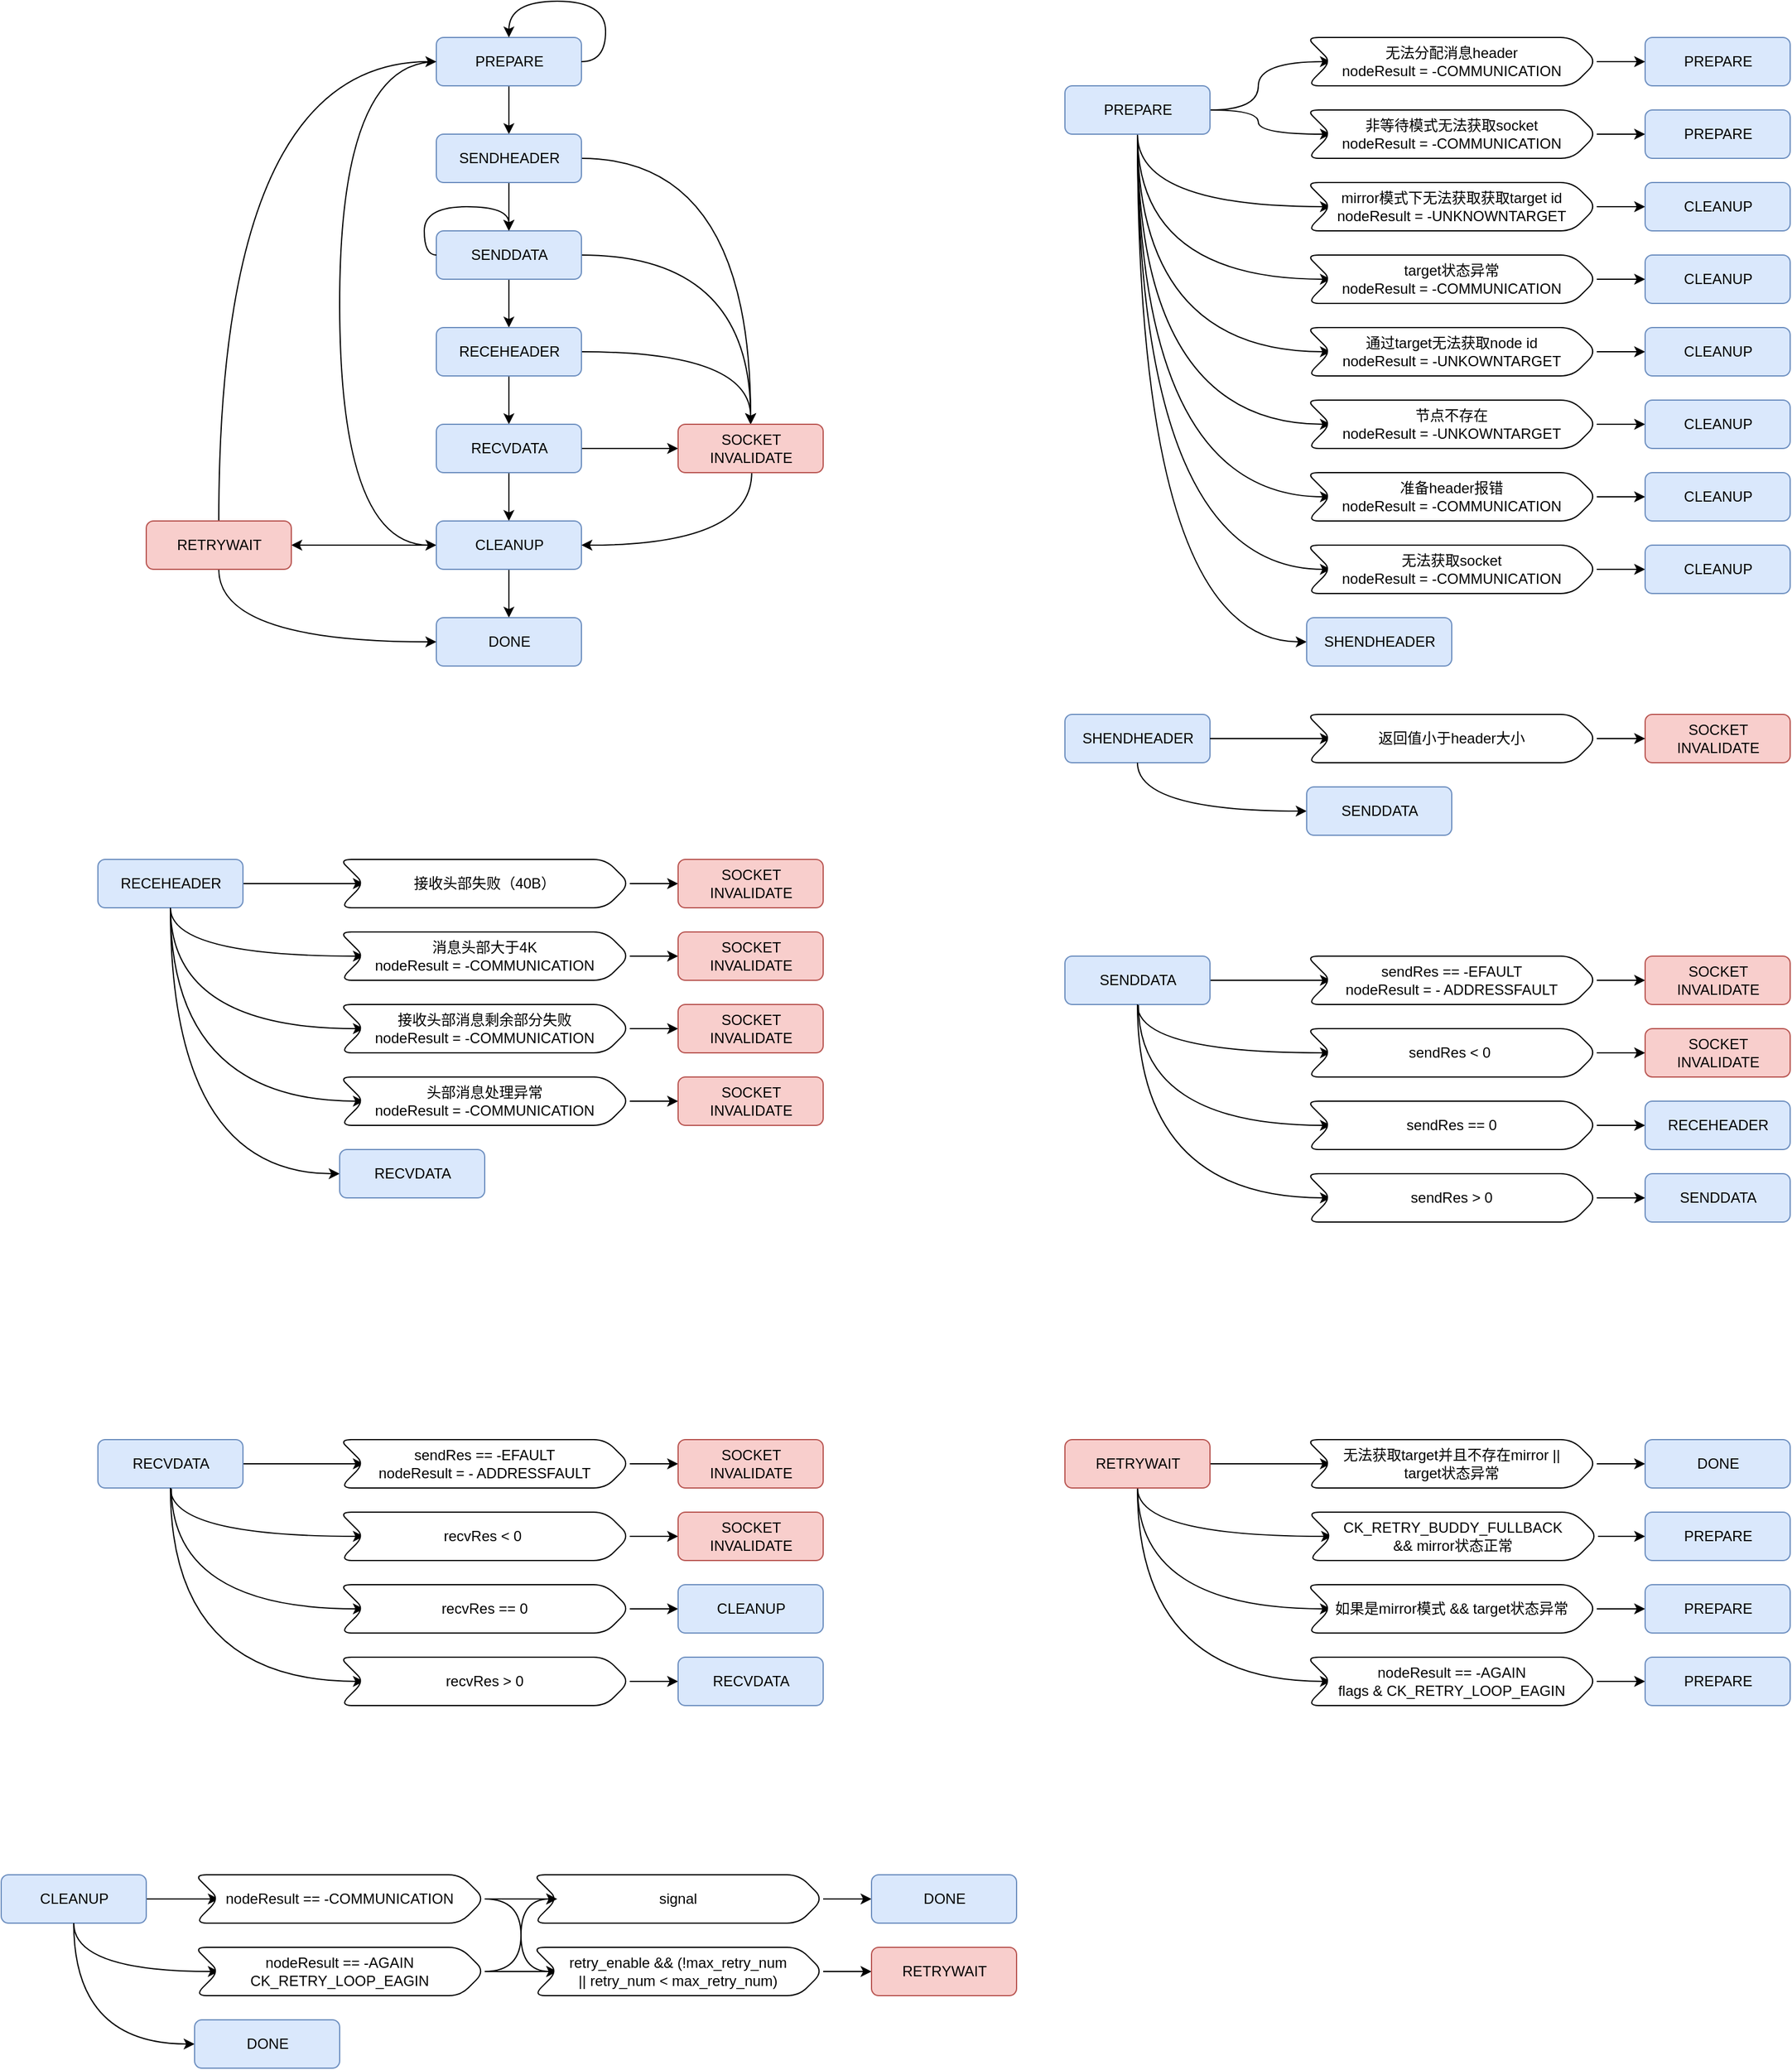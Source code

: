 <mxfile version="20.2.7" type="github">
  <diagram id="F73w34i6j-NFK2KWD3ty" name="第 1 页">
    <mxGraphModel dx="1901" dy="1101" grid="1" gridSize="10" guides="1" tooltips="1" connect="1" arrows="1" fold="1" page="1" pageScale="1" pageWidth="827" pageHeight="1169" math="0" shadow="0">
      <root>
        <mxCell id="0" />
        <mxCell id="1" parent="0" />
        <mxCell id="IVAJbTdzAA0MmZZfQ6da-4" value="" style="edgeStyle=orthogonalEdgeStyle;rounded=0;orthogonalLoop=1;jettySize=auto;html=1;" edge="1" parent="1" source="IVAJbTdzAA0MmZZfQ6da-1" target="IVAJbTdzAA0MmZZfQ6da-3">
          <mxGeometry relative="1" as="geometry" />
        </mxCell>
        <mxCell id="IVAJbTdzAA0MmZZfQ6da-31" style="edgeStyle=orthogonalEdgeStyle;curved=1;rounded=0;orthogonalLoop=1;jettySize=auto;html=1;entryX=0;entryY=0.5;entryDx=0;entryDy=0;exitX=0;exitY=0.5;exitDx=0;exitDy=0;" edge="1" parent="1" source="IVAJbTdzAA0MmZZfQ6da-1" target="IVAJbTdzAA0MmZZfQ6da-15">
          <mxGeometry relative="1" as="geometry">
            <Array as="points">
              <mxPoint x="320" y="100" />
              <mxPoint x="320" y="500" />
            </Array>
          </mxGeometry>
        </mxCell>
        <mxCell id="IVAJbTdzAA0MmZZfQ6da-1" value="" style="rounded=1;whiteSpace=wrap;html=1;fillColor=#dae8fc;strokeColor=#6c8ebf;" vertex="1" parent="1">
          <mxGeometry x="400" y="80" width="120" height="40" as="geometry" />
        </mxCell>
        <mxCell id="IVAJbTdzAA0MmZZfQ6da-2" value="PREPARE" style="text;html=1;align=center;verticalAlign=middle;resizable=0;points=[];autosize=1;strokeColor=none;fillColor=none;" vertex="1" parent="1">
          <mxGeometry x="420" y="85" width="80" height="30" as="geometry" />
        </mxCell>
        <mxCell id="IVAJbTdzAA0MmZZfQ6da-8" value="" style="edgeStyle=orthogonalEdgeStyle;rounded=0;orthogonalLoop=1;jettySize=auto;html=1;entryX=0.5;entryY=0;entryDx=0;entryDy=0;" edge="1" parent="1" source="IVAJbTdzAA0MmZZfQ6da-3" target="IVAJbTdzAA0MmZZfQ6da-6">
          <mxGeometry relative="1" as="geometry" />
        </mxCell>
        <mxCell id="IVAJbTdzAA0MmZZfQ6da-35" style="edgeStyle=orthogonalEdgeStyle;curved=1;rounded=0;orthogonalLoop=1;jettySize=auto;html=1;" edge="1" parent="1" source="IVAJbTdzAA0MmZZfQ6da-3" target="IVAJbTdzAA0MmZZfQ6da-19">
          <mxGeometry relative="1" as="geometry" />
        </mxCell>
        <mxCell id="IVAJbTdzAA0MmZZfQ6da-3" value="" style="rounded=1;whiteSpace=wrap;html=1;fillColor=#dae8fc;strokeColor=#6c8ebf;" vertex="1" parent="1">
          <mxGeometry x="400" y="160" width="120" height="40" as="geometry" />
        </mxCell>
        <mxCell id="IVAJbTdzAA0MmZZfQ6da-5" value="SENDHEADER" style="text;html=1;align=center;verticalAlign=middle;resizable=0;points=[];autosize=1;strokeColor=none;fillColor=none;" vertex="1" parent="1">
          <mxGeometry x="405" y="165" width="110" height="30" as="geometry" />
        </mxCell>
        <mxCell id="IVAJbTdzAA0MmZZfQ6da-11" value="" style="edgeStyle=orthogonalEdgeStyle;rounded=0;orthogonalLoop=1;jettySize=auto;html=1;entryX=0.5;entryY=0;entryDx=0;entryDy=0;" edge="1" parent="1" source="IVAJbTdzAA0MmZZfQ6da-6" target="IVAJbTdzAA0MmZZfQ6da-9">
          <mxGeometry relative="1" as="geometry" />
        </mxCell>
        <mxCell id="IVAJbTdzAA0MmZZfQ6da-37" style="edgeStyle=orthogonalEdgeStyle;curved=1;rounded=0;orthogonalLoop=1;jettySize=auto;html=1;" edge="1" parent="1" source="IVAJbTdzAA0MmZZfQ6da-6" target="IVAJbTdzAA0MmZZfQ6da-19">
          <mxGeometry relative="1" as="geometry" />
        </mxCell>
        <mxCell id="IVAJbTdzAA0MmZZfQ6da-6" value="" style="rounded=1;whiteSpace=wrap;html=1;fillColor=#dae8fc;strokeColor=#6c8ebf;" vertex="1" parent="1">
          <mxGeometry x="400" y="240" width="120" height="40" as="geometry" />
        </mxCell>
        <mxCell id="IVAJbTdzAA0MmZZfQ6da-7" value="SENDDATA" style="text;html=1;align=center;verticalAlign=middle;resizable=0;points=[];autosize=1;strokeColor=none;fillColor=none;" vertex="1" parent="1">
          <mxGeometry x="415" y="245" width="90" height="30" as="geometry" />
        </mxCell>
        <mxCell id="IVAJbTdzAA0MmZZfQ6da-14" style="edgeStyle=orthogonalEdgeStyle;rounded=0;orthogonalLoop=1;jettySize=auto;html=1;entryX=0.5;entryY=0;entryDx=0;entryDy=0;" edge="1" parent="1" source="IVAJbTdzAA0MmZZfQ6da-9" target="IVAJbTdzAA0MmZZfQ6da-12">
          <mxGeometry relative="1" as="geometry" />
        </mxCell>
        <mxCell id="IVAJbTdzAA0MmZZfQ6da-38" style="edgeStyle=orthogonalEdgeStyle;curved=1;rounded=0;orthogonalLoop=1;jettySize=auto;html=1;" edge="1" parent="1" source="IVAJbTdzAA0MmZZfQ6da-9" target="IVAJbTdzAA0MmZZfQ6da-19">
          <mxGeometry relative="1" as="geometry" />
        </mxCell>
        <mxCell id="IVAJbTdzAA0MmZZfQ6da-9" value="" style="rounded=1;whiteSpace=wrap;html=1;fillColor=#dae8fc;strokeColor=#6c8ebf;" vertex="1" parent="1">
          <mxGeometry x="400" y="320" width="120" height="40" as="geometry" />
        </mxCell>
        <mxCell id="IVAJbTdzAA0MmZZfQ6da-10" value="RECEHEADER" style="text;html=1;align=center;verticalAlign=middle;resizable=0;points=[];autosize=1;strokeColor=none;fillColor=none;" vertex="1" parent="1">
          <mxGeometry x="405" y="325" width="110" height="30" as="geometry" />
        </mxCell>
        <mxCell id="IVAJbTdzAA0MmZZfQ6da-17" style="edgeStyle=orthogonalEdgeStyle;rounded=0;orthogonalLoop=1;jettySize=auto;html=1;entryX=0.5;entryY=0;entryDx=0;entryDy=0;" edge="1" parent="1" source="IVAJbTdzAA0MmZZfQ6da-12" target="IVAJbTdzAA0MmZZfQ6da-15">
          <mxGeometry relative="1" as="geometry" />
        </mxCell>
        <mxCell id="IVAJbTdzAA0MmZZfQ6da-39" style="edgeStyle=orthogonalEdgeStyle;curved=1;rounded=0;orthogonalLoop=1;jettySize=auto;html=1;entryX=0;entryY=0.5;entryDx=0;entryDy=0;" edge="1" parent="1" source="IVAJbTdzAA0MmZZfQ6da-12" target="IVAJbTdzAA0MmZZfQ6da-18">
          <mxGeometry relative="1" as="geometry" />
        </mxCell>
        <mxCell id="IVAJbTdzAA0MmZZfQ6da-12" value="" style="rounded=1;whiteSpace=wrap;html=1;fillColor=#dae8fc;strokeColor=#6c8ebf;" vertex="1" parent="1">
          <mxGeometry x="400" y="400" width="120" height="40" as="geometry" />
        </mxCell>
        <mxCell id="IVAJbTdzAA0MmZZfQ6da-13" value="RECVDATA" style="text;html=1;align=center;verticalAlign=middle;resizable=0;points=[];autosize=1;strokeColor=none;fillColor=none;" vertex="1" parent="1">
          <mxGeometry x="415" y="405" width="90" height="30" as="geometry" />
        </mxCell>
        <mxCell id="IVAJbTdzAA0MmZZfQ6da-22" style="edgeStyle=orthogonalEdgeStyle;rounded=0;orthogonalLoop=1;jettySize=auto;html=1;entryX=0.5;entryY=0;entryDx=0;entryDy=0;" edge="1" parent="1" source="IVAJbTdzAA0MmZZfQ6da-15" target="IVAJbTdzAA0MmZZfQ6da-21">
          <mxGeometry relative="1" as="geometry" />
        </mxCell>
        <mxCell id="IVAJbTdzAA0MmZZfQ6da-34" style="edgeStyle=orthogonalEdgeStyle;curved=1;rounded=0;orthogonalLoop=1;jettySize=auto;html=1;entryX=1;entryY=0.5;entryDx=0;entryDy=0;" edge="1" parent="1" source="IVAJbTdzAA0MmZZfQ6da-15" target="IVAJbTdzAA0MmZZfQ6da-26">
          <mxGeometry relative="1" as="geometry" />
        </mxCell>
        <mxCell id="IVAJbTdzAA0MmZZfQ6da-15" value="" style="rounded=1;whiteSpace=wrap;html=1;fillColor=#dae8fc;strokeColor=#6c8ebf;" vertex="1" parent="1">
          <mxGeometry x="400" y="480" width="120" height="40" as="geometry" />
        </mxCell>
        <mxCell id="IVAJbTdzAA0MmZZfQ6da-16" value="CLEANUP" style="text;html=1;align=center;verticalAlign=middle;resizable=0;points=[];autosize=1;strokeColor=none;fillColor=none;" vertex="1" parent="1">
          <mxGeometry x="420" y="485" width="80" height="30" as="geometry" />
        </mxCell>
        <mxCell id="IVAJbTdzAA0MmZZfQ6da-21" value="" style="rounded=1;whiteSpace=wrap;html=1;fillColor=#dae8fc;strokeColor=#6c8ebf;" vertex="1" parent="1">
          <mxGeometry x="400" y="560" width="120" height="40" as="geometry" />
        </mxCell>
        <mxCell id="IVAJbTdzAA0MmZZfQ6da-23" value="DONE" style="text;html=1;align=center;verticalAlign=middle;resizable=0;points=[];autosize=1;strokeColor=none;fillColor=none;" vertex="1" parent="1">
          <mxGeometry x="430" y="565" width="60" height="30" as="geometry" />
        </mxCell>
        <mxCell id="IVAJbTdzAA0MmZZfQ6da-33" style="edgeStyle=orthogonalEdgeStyle;curved=1;rounded=0;orthogonalLoop=1;jettySize=auto;html=1;entryX=0.5;entryY=0;entryDx=0;entryDy=0;exitX=1;exitY=0.5;exitDx=0;exitDy=0;" edge="1" parent="1" source="IVAJbTdzAA0MmZZfQ6da-1" target="IVAJbTdzAA0MmZZfQ6da-1">
          <mxGeometry relative="1" as="geometry">
            <Array as="points">
              <mxPoint x="540" y="100" />
              <mxPoint x="540" y="50" />
              <mxPoint x="460" y="50" />
            </Array>
          </mxGeometry>
        </mxCell>
        <mxCell id="IVAJbTdzAA0MmZZfQ6da-36" style="edgeStyle=orthogonalEdgeStyle;curved=1;rounded=0;orthogonalLoop=1;jettySize=auto;html=1;entryX=1;entryY=0.5;entryDx=0;entryDy=0;exitX=0.51;exitY=0.993;exitDx=0;exitDy=0;exitPerimeter=0;" edge="1" parent="1" source="IVAJbTdzAA0MmZZfQ6da-19" target="IVAJbTdzAA0MmZZfQ6da-15">
          <mxGeometry relative="1" as="geometry">
            <mxPoint x="741" y="400" as="sourcePoint" />
          </mxGeometry>
        </mxCell>
        <mxCell id="IVAJbTdzAA0MmZZfQ6da-41" style="edgeStyle=orthogonalEdgeStyle;curved=1;rounded=0;orthogonalLoop=1;jettySize=auto;html=1;entryX=0;entryY=0.5;entryDx=0;entryDy=0;exitX=0.5;exitY=0;exitDx=0;exitDy=0;" edge="1" parent="1" source="IVAJbTdzAA0MmZZfQ6da-26" target="IVAJbTdzAA0MmZZfQ6da-1">
          <mxGeometry relative="1" as="geometry" />
        </mxCell>
        <mxCell id="IVAJbTdzAA0MmZZfQ6da-18" value="" style="rounded=1;whiteSpace=wrap;html=1;fillColor=#f8cecc;strokeColor=#b85450;" vertex="1" parent="1">
          <mxGeometry x="600" y="400" width="120" height="40" as="geometry" />
        </mxCell>
        <mxCell id="IVAJbTdzAA0MmZZfQ6da-19" value="SOCKET&lt;br&gt;INVALIDATE" style="text;html=1;align=center;verticalAlign=middle;resizable=0;points=[];autosize=1;strokeColor=none;fillColor=none;" vertex="1" parent="1">
          <mxGeometry x="615" y="400" width="90" height="40" as="geometry" />
        </mxCell>
        <mxCell id="IVAJbTdzAA0MmZZfQ6da-221" style="edgeStyle=orthogonalEdgeStyle;curved=1;rounded=0;orthogonalLoop=1;jettySize=auto;html=1;entryX=0;entryY=0.5;entryDx=0;entryDy=0;exitX=0.5;exitY=1;exitDx=0;exitDy=0;" edge="1" parent="1" source="IVAJbTdzAA0MmZZfQ6da-26" target="IVAJbTdzAA0MmZZfQ6da-21">
          <mxGeometry relative="1" as="geometry" />
        </mxCell>
        <mxCell id="IVAJbTdzAA0MmZZfQ6da-26" value="" style="rounded=1;whiteSpace=wrap;html=1;fillColor=#f8cecc;strokeColor=#b85450;" vertex="1" parent="1">
          <mxGeometry x="160" y="480" width="120" height="40" as="geometry" />
        </mxCell>
        <mxCell id="IVAJbTdzAA0MmZZfQ6da-27" value="RETRYWAIT" style="text;html=1;align=center;verticalAlign=middle;resizable=0;points=[];autosize=1;strokeColor=none;fillColor=none;" vertex="1" parent="1">
          <mxGeometry x="175" y="485" width="90" height="30" as="geometry" />
        </mxCell>
        <mxCell id="IVAJbTdzAA0MmZZfQ6da-66" style="edgeStyle=orthogonalEdgeStyle;curved=1;rounded=0;orthogonalLoop=1;jettySize=auto;html=1;entryX=0;entryY=0.5;entryDx=0;entryDy=0;" edge="1" parent="1" source="IVAJbTdzAA0MmZZfQ6da-59" target="IVAJbTdzAA0MmZZfQ6da-64">
          <mxGeometry relative="1" as="geometry" />
        </mxCell>
        <mxCell id="IVAJbTdzAA0MmZZfQ6da-69" style="edgeStyle=orthogonalEdgeStyle;curved=1;rounded=0;orthogonalLoop=1;jettySize=auto;html=1;entryX=0;entryY=0.5;entryDx=0;entryDy=0;" edge="1" parent="1" source="IVAJbTdzAA0MmZZfQ6da-59" target="IVAJbTdzAA0MmZZfQ6da-68">
          <mxGeometry relative="1" as="geometry" />
        </mxCell>
        <mxCell id="IVAJbTdzAA0MmZZfQ6da-96" style="edgeStyle=orthogonalEdgeStyle;curved=1;rounded=0;orthogonalLoop=1;jettySize=auto;html=1;entryX=0;entryY=0.5;entryDx=0;entryDy=0;" edge="1" parent="1" source="IVAJbTdzAA0MmZZfQ6da-59" target="IVAJbTdzAA0MmZZfQ6da-73">
          <mxGeometry relative="1" as="geometry">
            <Array as="points">
              <mxPoint x="980" y="220" />
            </Array>
          </mxGeometry>
        </mxCell>
        <mxCell id="IVAJbTdzAA0MmZZfQ6da-97" style="edgeStyle=orthogonalEdgeStyle;curved=1;rounded=0;orthogonalLoop=1;jettySize=auto;html=1;entryX=0;entryY=0.5;entryDx=0;entryDy=0;exitX=0.5;exitY=1;exitDx=0;exitDy=0;" edge="1" parent="1" source="IVAJbTdzAA0MmZZfQ6da-59" target="IVAJbTdzAA0MmZZfQ6da-81">
          <mxGeometry relative="1" as="geometry">
            <Array as="points">
              <mxPoint x="980" y="280" />
            </Array>
          </mxGeometry>
        </mxCell>
        <mxCell id="IVAJbTdzAA0MmZZfQ6da-98" style="edgeStyle=orthogonalEdgeStyle;curved=1;rounded=0;orthogonalLoop=1;jettySize=auto;html=1;entryX=0;entryY=0.5;entryDx=0;entryDy=0;exitX=0.5;exitY=1;exitDx=0;exitDy=0;" edge="1" parent="1" source="IVAJbTdzAA0MmZZfQ6da-59" target="IVAJbTdzAA0MmZZfQ6da-85">
          <mxGeometry relative="1" as="geometry">
            <Array as="points">
              <mxPoint x="980" y="340" />
            </Array>
          </mxGeometry>
        </mxCell>
        <mxCell id="IVAJbTdzAA0MmZZfQ6da-99" style="edgeStyle=orthogonalEdgeStyle;curved=1;rounded=0;orthogonalLoop=1;jettySize=auto;html=1;entryX=0;entryY=0.5;entryDx=0;entryDy=0;exitX=0.5;exitY=1;exitDx=0;exitDy=0;" edge="1" parent="1" source="IVAJbTdzAA0MmZZfQ6da-59" target="IVAJbTdzAA0MmZZfQ6da-90">
          <mxGeometry relative="1" as="geometry">
            <Array as="points">
              <mxPoint x="980" y="400" />
            </Array>
          </mxGeometry>
        </mxCell>
        <mxCell id="IVAJbTdzAA0MmZZfQ6da-112" style="edgeStyle=orthogonalEdgeStyle;curved=1;rounded=0;orthogonalLoop=1;jettySize=auto;html=1;entryX=0;entryY=0.5;entryDx=0;entryDy=0;entryPerimeter=0;exitX=0.5;exitY=1;exitDx=0;exitDy=0;" edge="1" parent="1" source="IVAJbTdzAA0MmZZfQ6da-59" target="IVAJbTdzAA0MmZZfQ6da-110">
          <mxGeometry relative="1" as="geometry" />
        </mxCell>
        <mxCell id="IVAJbTdzAA0MmZZfQ6da-113" style="edgeStyle=orthogonalEdgeStyle;curved=1;rounded=0;orthogonalLoop=1;jettySize=auto;html=1;entryX=0;entryY=0.5;entryDx=0;entryDy=0;exitX=0.5;exitY=1;exitDx=0;exitDy=0;" edge="1" parent="1" source="IVAJbTdzAA0MmZZfQ6da-59" target="IVAJbTdzAA0MmZZfQ6da-100">
          <mxGeometry relative="1" as="geometry">
            <Array as="points">
              <mxPoint x="980" y="460" />
            </Array>
          </mxGeometry>
        </mxCell>
        <mxCell id="IVAJbTdzAA0MmZZfQ6da-114" style="edgeStyle=orthogonalEdgeStyle;curved=1;rounded=0;orthogonalLoop=1;jettySize=auto;html=1;entryX=0;entryY=0.5;entryDx=0;entryDy=0;exitX=0.5;exitY=1;exitDx=0;exitDy=0;" edge="1" parent="1" source="IVAJbTdzAA0MmZZfQ6da-59" target="IVAJbTdzAA0MmZZfQ6da-105">
          <mxGeometry relative="1" as="geometry">
            <Array as="points">
              <mxPoint x="980" y="520" />
            </Array>
          </mxGeometry>
        </mxCell>
        <mxCell id="IVAJbTdzAA0MmZZfQ6da-59" value="" style="rounded=1;whiteSpace=wrap;html=1;fillColor=#dae8fc;strokeColor=#6c8ebf;" vertex="1" parent="1">
          <mxGeometry x="920" y="120" width="120" height="40" as="geometry" />
        </mxCell>
        <mxCell id="IVAJbTdzAA0MmZZfQ6da-60" value="PREPARE" style="text;html=1;align=center;verticalAlign=middle;resizable=0;points=[];autosize=1;strokeColor=none;fillColor=none;" vertex="1" parent="1">
          <mxGeometry x="940" y="125" width="80" height="30" as="geometry" />
        </mxCell>
        <mxCell id="IVAJbTdzAA0MmZZfQ6da-61" value="" style="rounded=1;whiteSpace=wrap;html=1;fillColor=#dae8fc;strokeColor=#6c8ebf;" vertex="1" parent="1">
          <mxGeometry x="1400" y="80" width="120" height="40" as="geometry" />
        </mxCell>
        <mxCell id="IVAJbTdzAA0MmZZfQ6da-62" value="PREPARE" style="text;html=1;align=center;verticalAlign=middle;resizable=0;points=[];autosize=1;strokeColor=none;fillColor=none;" vertex="1" parent="1">
          <mxGeometry x="1420" y="85" width="80" height="30" as="geometry" />
        </mxCell>
        <mxCell id="IVAJbTdzAA0MmZZfQ6da-67" style="edgeStyle=orthogonalEdgeStyle;curved=1;rounded=0;orthogonalLoop=1;jettySize=auto;html=1;entryX=0;entryY=0.5;entryDx=0;entryDy=0;" edge="1" parent="1" source="IVAJbTdzAA0MmZZfQ6da-64" target="IVAJbTdzAA0MmZZfQ6da-61">
          <mxGeometry relative="1" as="geometry" />
        </mxCell>
        <mxCell id="IVAJbTdzAA0MmZZfQ6da-64" value="无法分配消息header&lt;br&gt;nodeResult = -COMMUNICATION" style="shape=step;perimeter=stepPerimeter;whiteSpace=wrap;html=1;fixedSize=1;rounded=1;align=center;" vertex="1" parent="1">
          <mxGeometry x="1120" y="80" width="240" height="40" as="geometry" />
        </mxCell>
        <mxCell id="IVAJbTdzAA0MmZZfQ6da-72" style="edgeStyle=orthogonalEdgeStyle;curved=1;rounded=0;orthogonalLoop=1;jettySize=auto;html=1;entryX=0;entryY=0.5;entryDx=0;entryDy=0;" edge="1" parent="1" source="IVAJbTdzAA0MmZZfQ6da-68" target="IVAJbTdzAA0MmZZfQ6da-70">
          <mxGeometry relative="1" as="geometry" />
        </mxCell>
        <mxCell id="IVAJbTdzAA0MmZZfQ6da-68" value="非等待模式无法获取socket&lt;br&gt;nodeResult = -COMMUNICATION" style="shape=step;perimeter=stepPerimeter;whiteSpace=wrap;html=1;fixedSize=1;rounded=1;align=center;" vertex="1" parent="1">
          <mxGeometry x="1120" y="140" width="240" height="40" as="geometry" />
        </mxCell>
        <mxCell id="IVAJbTdzAA0MmZZfQ6da-70" value="" style="rounded=1;whiteSpace=wrap;html=1;fillColor=#dae8fc;strokeColor=#6c8ebf;" vertex="1" parent="1">
          <mxGeometry x="1400" y="140" width="120" height="40" as="geometry" />
        </mxCell>
        <mxCell id="IVAJbTdzAA0MmZZfQ6da-71" value="PREPARE" style="text;html=1;align=center;verticalAlign=middle;resizable=0;points=[];autosize=1;strokeColor=none;fillColor=none;" vertex="1" parent="1">
          <mxGeometry x="1420" y="145" width="80" height="30" as="geometry" />
        </mxCell>
        <mxCell id="IVAJbTdzAA0MmZZfQ6da-80" style="edgeStyle=orthogonalEdgeStyle;curved=1;rounded=0;orthogonalLoop=1;jettySize=auto;html=1;entryX=0;entryY=0.5;entryDx=0;entryDy=0;" edge="1" parent="1" source="IVAJbTdzAA0MmZZfQ6da-73" target="IVAJbTdzAA0MmZZfQ6da-78">
          <mxGeometry relative="1" as="geometry" />
        </mxCell>
        <mxCell id="IVAJbTdzAA0MmZZfQ6da-73" value="mirror模式下无法获取获取target id&lt;br&gt;nodeResult = -UNKNOWNTARGET" style="shape=step;perimeter=stepPerimeter;whiteSpace=wrap;html=1;fixedSize=1;rounded=1;align=center;" vertex="1" parent="1">
          <mxGeometry x="1120" y="200" width="240" height="40" as="geometry" />
        </mxCell>
        <mxCell id="IVAJbTdzAA0MmZZfQ6da-78" value="" style="rounded=1;whiteSpace=wrap;html=1;fillColor=#dae8fc;strokeColor=#6c8ebf;" vertex="1" parent="1">
          <mxGeometry x="1400" y="200" width="120" height="40" as="geometry" />
        </mxCell>
        <mxCell id="IVAJbTdzAA0MmZZfQ6da-79" value="CLEANUP" style="text;html=1;align=center;verticalAlign=middle;resizable=0;points=[];autosize=1;strokeColor=none;fillColor=none;" vertex="1" parent="1">
          <mxGeometry x="1420" y="205" width="80" height="30" as="geometry" />
        </mxCell>
        <mxCell id="IVAJbTdzAA0MmZZfQ6da-84" style="edgeStyle=orthogonalEdgeStyle;curved=1;rounded=0;orthogonalLoop=1;jettySize=auto;html=1;entryX=0;entryY=0.5;entryDx=0;entryDy=0;" edge="1" parent="1" source="IVAJbTdzAA0MmZZfQ6da-81" target="IVAJbTdzAA0MmZZfQ6da-82">
          <mxGeometry relative="1" as="geometry" />
        </mxCell>
        <mxCell id="IVAJbTdzAA0MmZZfQ6da-81" value="target状态异常&lt;br&gt;nodeResult = -COMMUNICATION" style="shape=step;perimeter=stepPerimeter;whiteSpace=wrap;html=1;fixedSize=1;rounded=1;align=center;" vertex="1" parent="1">
          <mxGeometry x="1120" y="260" width="240" height="40" as="geometry" />
        </mxCell>
        <mxCell id="IVAJbTdzAA0MmZZfQ6da-82" value="" style="rounded=1;whiteSpace=wrap;html=1;fillColor=#dae8fc;strokeColor=#6c8ebf;" vertex="1" parent="1">
          <mxGeometry x="1400" y="260" width="120" height="40" as="geometry" />
        </mxCell>
        <mxCell id="IVAJbTdzAA0MmZZfQ6da-83" value="CLEANUP" style="text;html=1;align=center;verticalAlign=middle;resizable=0;points=[];autosize=1;strokeColor=none;fillColor=none;" vertex="1" parent="1">
          <mxGeometry x="1420" y="265" width="80" height="30" as="geometry" />
        </mxCell>
        <mxCell id="IVAJbTdzAA0MmZZfQ6da-89" style="edgeStyle=orthogonalEdgeStyle;curved=1;rounded=0;orthogonalLoop=1;jettySize=auto;html=1;entryX=0;entryY=0.5;entryDx=0;entryDy=0;" edge="1" parent="1" source="IVAJbTdzAA0MmZZfQ6da-85" target="IVAJbTdzAA0MmZZfQ6da-87">
          <mxGeometry relative="1" as="geometry" />
        </mxCell>
        <mxCell id="IVAJbTdzAA0MmZZfQ6da-85" value="通过target无法获取node id&lt;br&gt;nodeResult = -UNKOWNTARGET" style="shape=step;perimeter=stepPerimeter;whiteSpace=wrap;html=1;fixedSize=1;rounded=1;align=center;" vertex="1" parent="1">
          <mxGeometry x="1120" y="320" width="240" height="40" as="geometry" />
        </mxCell>
        <mxCell id="IVAJbTdzAA0MmZZfQ6da-87" value="" style="rounded=1;whiteSpace=wrap;html=1;fillColor=#dae8fc;strokeColor=#6c8ebf;" vertex="1" parent="1">
          <mxGeometry x="1400" y="320" width="120" height="40" as="geometry" />
        </mxCell>
        <mxCell id="IVAJbTdzAA0MmZZfQ6da-88" value="CLEANUP" style="text;html=1;align=center;verticalAlign=middle;resizable=0;points=[];autosize=1;strokeColor=none;fillColor=none;" vertex="1" parent="1">
          <mxGeometry x="1420" y="325" width="80" height="30" as="geometry" />
        </mxCell>
        <mxCell id="IVAJbTdzAA0MmZZfQ6da-95" style="edgeStyle=orthogonalEdgeStyle;curved=1;rounded=0;orthogonalLoop=1;jettySize=auto;html=1;entryX=0;entryY=0.5;entryDx=0;entryDy=0;" edge="1" parent="1" source="IVAJbTdzAA0MmZZfQ6da-90" target="IVAJbTdzAA0MmZZfQ6da-92">
          <mxGeometry relative="1" as="geometry" />
        </mxCell>
        <mxCell id="IVAJbTdzAA0MmZZfQ6da-90" value="节点不存在&lt;br&gt;nodeResult = -UNKOWNTARGET" style="shape=step;perimeter=stepPerimeter;whiteSpace=wrap;html=1;fixedSize=1;rounded=1;align=center;" vertex="1" parent="1">
          <mxGeometry x="1120" y="380" width="240" height="40" as="geometry" />
        </mxCell>
        <mxCell id="IVAJbTdzAA0MmZZfQ6da-92" value="" style="rounded=1;whiteSpace=wrap;html=1;fillColor=#dae8fc;strokeColor=#6c8ebf;" vertex="1" parent="1">
          <mxGeometry x="1400" y="380" width="120" height="40" as="geometry" />
        </mxCell>
        <mxCell id="IVAJbTdzAA0MmZZfQ6da-93" value="CLEANUP" style="text;html=1;align=center;verticalAlign=middle;resizable=0;points=[];autosize=1;strokeColor=none;fillColor=none;" vertex="1" parent="1">
          <mxGeometry x="1420" y="385" width="80" height="30" as="geometry" />
        </mxCell>
        <mxCell id="IVAJbTdzAA0MmZZfQ6da-104" style="edgeStyle=orthogonalEdgeStyle;curved=1;rounded=0;orthogonalLoop=1;jettySize=auto;html=1;entryX=0;entryY=0.5;entryDx=0;entryDy=0;" edge="1" parent="1" source="IVAJbTdzAA0MmZZfQ6da-100" target="IVAJbTdzAA0MmZZfQ6da-101">
          <mxGeometry relative="1" as="geometry" />
        </mxCell>
        <mxCell id="IVAJbTdzAA0MmZZfQ6da-100" value="准备header报错&lt;br&gt;nodeResult = -COMMUNICATION" style="shape=step;perimeter=stepPerimeter;whiteSpace=wrap;html=1;fixedSize=1;rounded=1;align=center;" vertex="1" parent="1">
          <mxGeometry x="1120" y="440" width="240" height="40" as="geometry" />
        </mxCell>
        <mxCell id="IVAJbTdzAA0MmZZfQ6da-101" value="" style="rounded=1;whiteSpace=wrap;html=1;fillColor=#dae8fc;strokeColor=#6c8ebf;" vertex="1" parent="1">
          <mxGeometry x="1400" y="440" width="120" height="40" as="geometry" />
        </mxCell>
        <mxCell id="IVAJbTdzAA0MmZZfQ6da-102" value="CLEANUP" style="text;html=1;align=center;verticalAlign=middle;resizable=0;points=[];autosize=1;strokeColor=none;fillColor=none;" vertex="1" parent="1">
          <mxGeometry x="1420" y="445" width="80" height="30" as="geometry" />
        </mxCell>
        <mxCell id="IVAJbTdzAA0MmZZfQ6da-108" style="edgeStyle=orthogonalEdgeStyle;curved=1;rounded=0;orthogonalLoop=1;jettySize=auto;html=1;entryX=0;entryY=0.5;entryDx=0;entryDy=0;" edge="1" parent="1" source="IVAJbTdzAA0MmZZfQ6da-105" target="IVAJbTdzAA0MmZZfQ6da-106">
          <mxGeometry relative="1" as="geometry" />
        </mxCell>
        <mxCell id="IVAJbTdzAA0MmZZfQ6da-105" value="无法获取socket&lt;br&gt;nodeResult = -COMMUNICATION" style="shape=step;perimeter=stepPerimeter;whiteSpace=wrap;html=1;fixedSize=1;rounded=1;align=center;" vertex="1" parent="1">
          <mxGeometry x="1120" y="500" width="240" height="40" as="geometry" />
        </mxCell>
        <mxCell id="IVAJbTdzAA0MmZZfQ6da-106" value="" style="rounded=1;whiteSpace=wrap;html=1;fillColor=#dae8fc;strokeColor=#6c8ebf;" vertex="1" parent="1">
          <mxGeometry x="1400" y="500" width="120" height="40" as="geometry" />
        </mxCell>
        <mxCell id="IVAJbTdzAA0MmZZfQ6da-107" value="CLEANUP" style="text;html=1;align=center;verticalAlign=middle;resizable=0;points=[];autosize=1;strokeColor=none;fillColor=none;" vertex="1" parent="1">
          <mxGeometry x="1420" y="505" width="80" height="30" as="geometry" />
        </mxCell>
        <mxCell id="IVAJbTdzAA0MmZZfQ6da-109" value="" style="rounded=1;whiteSpace=wrap;html=1;fillColor=#dae8fc;strokeColor=#6c8ebf;" vertex="1" parent="1">
          <mxGeometry x="1120" y="560" width="120" height="40" as="geometry" />
        </mxCell>
        <mxCell id="IVAJbTdzAA0MmZZfQ6da-110" value="SHENDHEADER" style="text;html=1;align=center;verticalAlign=middle;resizable=0;points=[];autosize=1;strokeColor=none;fillColor=none;" vertex="1" parent="1">
          <mxGeometry x="1120" y="565" width="120" height="30" as="geometry" />
        </mxCell>
        <mxCell id="IVAJbTdzAA0MmZZfQ6da-115" value="" style="rounded=1;whiteSpace=wrap;html=1;fillColor=#dae8fc;strokeColor=#6c8ebf;" vertex="1" parent="1">
          <mxGeometry x="920" y="640" width="120" height="40" as="geometry" />
        </mxCell>
        <mxCell id="IVAJbTdzAA0MmZZfQ6da-121" style="edgeStyle=orthogonalEdgeStyle;curved=1;rounded=0;orthogonalLoop=1;jettySize=auto;html=1;entryX=0;entryY=0.5;entryDx=0;entryDy=0;" edge="1" parent="1" source="IVAJbTdzAA0MmZZfQ6da-116" target="IVAJbTdzAA0MmZZfQ6da-119">
          <mxGeometry relative="1" as="geometry" />
        </mxCell>
        <mxCell id="IVAJbTdzAA0MmZZfQ6da-125" style="edgeStyle=orthogonalEdgeStyle;curved=1;rounded=0;orthogonalLoop=1;jettySize=auto;html=1;entryX=0;entryY=0.5;entryDx=0;entryDy=0;exitX=0.5;exitY=1;exitDx=0;exitDy=0;" edge="1" parent="1" source="IVAJbTdzAA0MmZZfQ6da-115" target="IVAJbTdzAA0MmZZfQ6da-123">
          <mxGeometry relative="1" as="geometry" />
        </mxCell>
        <mxCell id="IVAJbTdzAA0MmZZfQ6da-116" value="SHENDHEADER" style="text;html=1;align=center;verticalAlign=middle;resizable=0;points=[];autosize=1;strokeColor=none;fillColor=none;" vertex="1" parent="1">
          <mxGeometry x="920" y="645" width="120" height="30" as="geometry" />
        </mxCell>
        <mxCell id="IVAJbTdzAA0MmZZfQ6da-117" value="" style="rounded=1;whiteSpace=wrap;html=1;fillColor=#f8cecc;strokeColor=#b85450;" vertex="1" parent="1">
          <mxGeometry x="1400" y="640" width="120" height="40" as="geometry" />
        </mxCell>
        <mxCell id="IVAJbTdzAA0MmZZfQ6da-118" value="SOCKET&lt;br&gt;INVALIDATE" style="text;html=1;align=center;verticalAlign=middle;resizable=0;points=[];autosize=1;strokeColor=none;fillColor=none;" vertex="1" parent="1">
          <mxGeometry x="1415" y="640" width="90" height="40" as="geometry" />
        </mxCell>
        <mxCell id="IVAJbTdzAA0MmZZfQ6da-122" style="edgeStyle=orthogonalEdgeStyle;curved=1;rounded=0;orthogonalLoop=1;jettySize=auto;html=1;" edge="1" parent="1" source="IVAJbTdzAA0MmZZfQ6da-119" target="IVAJbTdzAA0MmZZfQ6da-117">
          <mxGeometry relative="1" as="geometry" />
        </mxCell>
        <mxCell id="IVAJbTdzAA0MmZZfQ6da-119" value="返回值小于header大小" style="shape=step;perimeter=stepPerimeter;whiteSpace=wrap;html=1;fixedSize=1;rounded=1;align=center;" vertex="1" parent="1">
          <mxGeometry x="1120" y="640" width="240" height="40" as="geometry" />
        </mxCell>
        <mxCell id="IVAJbTdzAA0MmZZfQ6da-123" value="" style="rounded=1;whiteSpace=wrap;html=1;fillColor=#dae8fc;strokeColor=#6c8ebf;" vertex="1" parent="1">
          <mxGeometry x="1120" y="700" width="120" height="40" as="geometry" />
        </mxCell>
        <mxCell id="IVAJbTdzAA0MmZZfQ6da-124" value="SENDDATA" style="text;html=1;align=center;verticalAlign=middle;resizable=0;points=[];autosize=1;strokeColor=none;fillColor=none;" vertex="1" parent="1">
          <mxGeometry x="1135" y="705" width="90" height="30" as="geometry" />
        </mxCell>
        <mxCell id="IVAJbTdzAA0MmZZfQ6da-132" style="edgeStyle=orthogonalEdgeStyle;curved=1;rounded=0;orthogonalLoop=1;jettySize=auto;html=1;entryX=0;entryY=0.5;entryDx=0;entryDy=0;" edge="1" parent="1" source="IVAJbTdzAA0MmZZfQ6da-126" target="IVAJbTdzAA0MmZZfQ6da-128">
          <mxGeometry relative="1" as="geometry" />
        </mxCell>
        <mxCell id="IVAJbTdzAA0MmZZfQ6da-134" style="edgeStyle=orthogonalEdgeStyle;curved=1;rounded=0;orthogonalLoop=1;jettySize=auto;html=1;entryX=0;entryY=0.5;entryDx=0;entryDy=0;exitX=0.5;exitY=1;exitDx=0;exitDy=0;" edge="1" parent="1" source="IVAJbTdzAA0MmZZfQ6da-126" target="IVAJbTdzAA0MmZZfQ6da-133">
          <mxGeometry relative="1" as="geometry">
            <Array as="points">
              <mxPoint x="980" y="920" />
            </Array>
          </mxGeometry>
        </mxCell>
        <mxCell id="IVAJbTdzAA0MmZZfQ6da-139" style="edgeStyle=orthogonalEdgeStyle;curved=1;rounded=0;orthogonalLoop=1;jettySize=auto;html=1;entryX=0;entryY=0.5;entryDx=0;entryDy=0;exitX=0.508;exitY=1.15;exitDx=0;exitDy=0;exitPerimeter=0;" edge="1" parent="1" source="IVAJbTdzAA0MmZZfQ6da-127" target="IVAJbTdzAA0MmZZfQ6da-138">
          <mxGeometry relative="1" as="geometry">
            <Array as="points">
              <mxPoint x="981" y="980" />
            </Array>
          </mxGeometry>
        </mxCell>
        <mxCell id="IVAJbTdzAA0MmZZfQ6da-126" value="" style="rounded=1;whiteSpace=wrap;html=1;fillColor=#dae8fc;strokeColor=#6c8ebf;" vertex="1" parent="1">
          <mxGeometry x="920" y="840" width="120" height="40" as="geometry" />
        </mxCell>
        <mxCell id="IVAJbTdzAA0MmZZfQ6da-146" style="edgeStyle=orthogonalEdgeStyle;curved=1;rounded=0;orthogonalLoop=1;jettySize=auto;html=1;entryX=0;entryY=0.5;entryDx=0;entryDy=0;" edge="1" parent="1" target="IVAJbTdzAA0MmZZfQ6da-143">
          <mxGeometry relative="1" as="geometry">
            <mxPoint x="980" y="880" as="sourcePoint" />
            <Array as="points">
              <mxPoint x="980" y="1040" />
            </Array>
          </mxGeometry>
        </mxCell>
        <mxCell id="IVAJbTdzAA0MmZZfQ6da-127" value="SENDDATA" style="text;html=1;align=center;verticalAlign=middle;resizable=0;points=[];autosize=1;strokeColor=none;fillColor=none;" vertex="1" parent="1">
          <mxGeometry x="935" y="845" width="90" height="30" as="geometry" />
        </mxCell>
        <mxCell id="IVAJbTdzAA0MmZZfQ6da-131" style="edgeStyle=orthogonalEdgeStyle;curved=1;rounded=0;orthogonalLoop=1;jettySize=auto;html=1;entryX=0;entryY=0.5;entryDx=0;entryDy=0;" edge="1" parent="1" source="IVAJbTdzAA0MmZZfQ6da-128" target="IVAJbTdzAA0MmZZfQ6da-129">
          <mxGeometry relative="1" as="geometry" />
        </mxCell>
        <mxCell id="IVAJbTdzAA0MmZZfQ6da-128" value="sendRes == -EFAULT&lt;br&gt;nodeResult = - ADDRESSFAULT" style="shape=step;perimeter=stepPerimeter;whiteSpace=wrap;html=1;fixedSize=1;rounded=1;align=center;" vertex="1" parent="1">
          <mxGeometry x="1120" y="840" width="240" height="40" as="geometry" />
        </mxCell>
        <mxCell id="IVAJbTdzAA0MmZZfQ6da-129" value="" style="rounded=1;whiteSpace=wrap;html=1;fillColor=#f8cecc;strokeColor=#b85450;" vertex="1" parent="1">
          <mxGeometry x="1400" y="840" width="120" height="40" as="geometry" />
        </mxCell>
        <mxCell id="IVAJbTdzAA0MmZZfQ6da-130" value="SOCKET&lt;br&gt;INVALIDATE" style="text;html=1;align=center;verticalAlign=middle;resizable=0;points=[];autosize=1;strokeColor=none;fillColor=none;" vertex="1" parent="1">
          <mxGeometry x="1415" y="840" width="90" height="40" as="geometry" />
        </mxCell>
        <mxCell id="IVAJbTdzAA0MmZZfQ6da-137" style="edgeStyle=orthogonalEdgeStyle;curved=1;rounded=0;orthogonalLoop=1;jettySize=auto;html=1;entryX=0;entryY=0.5;entryDx=0;entryDy=0;" edge="1" parent="1" source="IVAJbTdzAA0MmZZfQ6da-133" target="IVAJbTdzAA0MmZZfQ6da-135">
          <mxGeometry relative="1" as="geometry" />
        </mxCell>
        <mxCell id="IVAJbTdzAA0MmZZfQ6da-133" value="sendRes &amp;lt; 0&amp;nbsp;" style="shape=step;perimeter=stepPerimeter;whiteSpace=wrap;html=1;fixedSize=1;rounded=1;align=center;" vertex="1" parent="1">
          <mxGeometry x="1120" y="900" width="240" height="40" as="geometry" />
        </mxCell>
        <mxCell id="IVAJbTdzAA0MmZZfQ6da-135" value="" style="rounded=1;whiteSpace=wrap;html=1;fillColor=#f8cecc;strokeColor=#b85450;" vertex="1" parent="1">
          <mxGeometry x="1400" y="900" width="120" height="40" as="geometry" />
        </mxCell>
        <mxCell id="IVAJbTdzAA0MmZZfQ6da-136" value="SOCKET&lt;br&gt;INVALIDATE" style="text;html=1;align=center;verticalAlign=middle;resizable=0;points=[];autosize=1;strokeColor=none;fillColor=none;" vertex="1" parent="1">
          <mxGeometry x="1415" y="900" width="90" height="40" as="geometry" />
        </mxCell>
        <mxCell id="IVAJbTdzAA0MmZZfQ6da-142" style="edgeStyle=orthogonalEdgeStyle;curved=1;rounded=0;orthogonalLoop=1;jettySize=auto;html=1;entryX=0;entryY=0.5;entryDx=0;entryDy=0;" edge="1" parent="1" source="IVAJbTdzAA0MmZZfQ6da-138" target="IVAJbTdzAA0MmZZfQ6da-140">
          <mxGeometry relative="1" as="geometry" />
        </mxCell>
        <mxCell id="IVAJbTdzAA0MmZZfQ6da-138" value="sendRes == 0" style="shape=step;perimeter=stepPerimeter;whiteSpace=wrap;html=1;fixedSize=1;rounded=1;align=center;" vertex="1" parent="1">
          <mxGeometry x="1120" y="960" width="240" height="40" as="geometry" />
        </mxCell>
        <mxCell id="IVAJbTdzAA0MmZZfQ6da-140" value="" style="rounded=1;whiteSpace=wrap;html=1;fillColor=#dae8fc;strokeColor=#6c8ebf;" vertex="1" parent="1">
          <mxGeometry x="1400" y="960" width="120" height="40" as="geometry" />
        </mxCell>
        <mxCell id="IVAJbTdzAA0MmZZfQ6da-141" value="RECEHEADER" style="text;html=1;align=center;verticalAlign=middle;resizable=0;points=[];autosize=1;strokeColor=none;fillColor=none;" vertex="1" parent="1">
          <mxGeometry x="1405" y="965" width="110" height="30" as="geometry" />
        </mxCell>
        <mxCell id="IVAJbTdzAA0MmZZfQ6da-149" value="" style="edgeStyle=orthogonalEdgeStyle;curved=1;rounded=0;orthogonalLoop=1;jettySize=auto;html=1;entryX=0;entryY=0.5;entryDx=0;entryDy=0;" edge="1" parent="1" source="IVAJbTdzAA0MmZZfQ6da-143" target="IVAJbTdzAA0MmZZfQ6da-147">
          <mxGeometry relative="1" as="geometry" />
        </mxCell>
        <mxCell id="IVAJbTdzAA0MmZZfQ6da-143" value="sendRes &amp;gt; 0" style="shape=step;perimeter=stepPerimeter;whiteSpace=wrap;html=1;fixedSize=1;rounded=1;align=center;" vertex="1" parent="1">
          <mxGeometry x="1120" y="1020" width="240" height="40" as="geometry" />
        </mxCell>
        <mxCell id="IVAJbTdzAA0MmZZfQ6da-147" value="" style="rounded=1;whiteSpace=wrap;html=1;fillColor=#dae8fc;strokeColor=#6c8ebf;" vertex="1" parent="1">
          <mxGeometry x="1400" y="1020" width="120" height="40" as="geometry" />
        </mxCell>
        <mxCell id="IVAJbTdzAA0MmZZfQ6da-148" value="SENDDATA" style="text;html=1;align=center;verticalAlign=middle;resizable=0;points=[];autosize=1;strokeColor=none;fillColor=none;" vertex="1" parent="1">
          <mxGeometry x="1415" y="1025" width="90" height="30" as="geometry" />
        </mxCell>
        <mxCell id="IVAJbTdzAA0MmZZfQ6da-150" style="edgeStyle=orthogonalEdgeStyle;curved=1;rounded=0;orthogonalLoop=1;jettySize=auto;html=1;entryX=0.5;entryY=0;entryDx=0;entryDy=0;" edge="1" parent="1" target="IVAJbTdzAA0MmZZfQ6da-6">
          <mxGeometry relative="1" as="geometry">
            <mxPoint x="400" y="260" as="sourcePoint" />
            <mxPoint x="370" y="260" as="targetPoint" />
            <Array as="points">
              <mxPoint x="390" y="260" />
              <mxPoint x="390" y="220" />
              <mxPoint x="460" y="220" />
            </Array>
          </mxGeometry>
        </mxCell>
        <mxCell id="IVAJbTdzAA0MmZZfQ6da-154" style="edgeStyle=orthogonalEdgeStyle;curved=1;rounded=0;orthogonalLoop=1;jettySize=auto;html=1;" edge="1" parent="1" source="IVAJbTdzAA0MmZZfQ6da-151" target="IVAJbTdzAA0MmZZfQ6da-153">
          <mxGeometry relative="1" as="geometry" />
        </mxCell>
        <mxCell id="IVAJbTdzAA0MmZZfQ6da-162" style="edgeStyle=orthogonalEdgeStyle;curved=1;rounded=0;orthogonalLoop=1;jettySize=auto;html=1;entryX=0;entryY=0.5;entryDx=0;entryDy=0;exitX=0.5;exitY=1;exitDx=0;exitDy=0;" edge="1" parent="1" source="IVAJbTdzAA0MmZZfQ6da-151" target="IVAJbTdzAA0MmZZfQ6da-158">
          <mxGeometry relative="1" as="geometry">
            <Array as="points">
              <mxPoint x="180" y="840" />
            </Array>
          </mxGeometry>
        </mxCell>
        <mxCell id="IVAJbTdzAA0MmZZfQ6da-167" style="edgeStyle=orthogonalEdgeStyle;curved=1;rounded=0;orthogonalLoop=1;jettySize=auto;html=1;entryX=0;entryY=0.5;entryDx=0;entryDy=0;exitX=0.5;exitY=1;exitDx=0;exitDy=0;" edge="1" parent="1" source="IVAJbTdzAA0MmZZfQ6da-151" target="IVAJbTdzAA0MmZZfQ6da-163">
          <mxGeometry relative="1" as="geometry">
            <Array as="points">
              <mxPoint x="180" y="900" />
            </Array>
          </mxGeometry>
        </mxCell>
        <mxCell id="IVAJbTdzAA0MmZZfQ6da-169" style="edgeStyle=orthogonalEdgeStyle;curved=1;rounded=0;orthogonalLoop=1;jettySize=auto;html=1;entryX=0;entryY=0.5;entryDx=0;entryDy=0;exitX=0.5;exitY=1;exitDx=0;exitDy=0;" edge="1" parent="1" source="IVAJbTdzAA0MmZZfQ6da-151" target="IVAJbTdzAA0MmZZfQ6da-168">
          <mxGeometry relative="1" as="geometry">
            <Array as="points">
              <mxPoint x="180" y="960" />
            </Array>
          </mxGeometry>
        </mxCell>
        <mxCell id="IVAJbTdzAA0MmZZfQ6da-151" value="" style="rounded=1;whiteSpace=wrap;html=1;fillColor=#dae8fc;strokeColor=#6c8ebf;" vertex="1" parent="1">
          <mxGeometry x="120" y="760" width="120" height="40" as="geometry" />
        </mxCell>
        <mxCell id="IVAJbTdzAA0MmZZfQ6da-175" style="edgeStyle=orthogonalEdgeStyle;curved=1;rounded=0;orthogonalLoop=1;jettySize=auto;html=1;entryX=0;entryY=0.5;entryDx=0;entryDy=0;exitX=0.5;exitY=1;exitDx=0;exitDy=0;" edge="1" parent="1" source="IVAJbTdzAA0MmZZfQ6da-151" target="IVAJbTdzAA0MmZZfQ6da-173">
          <mxGeometry relative="1" as="geometry" />
        </mxCell>
        <mxCell id="IVAJbTdzAA0MmZZfQ6da-152" value="RECEHEADER" style="text;html=1;align=center;verticalAlign=middle;resizable=0;points=[];autosize=1;strokeColor=none;fillColor=none;" vertex="1" parent="1">
          <mxGeometry x="125" y="765" width="110" height="30" as="geometry" />
        </mxCell>
        <mxCell id="IVAJbTdzAA0MmZZfQ6da-157" style="edgeStyle=orthogonalEdgeStyle;curved=1;rounded=0;orthogonalLoop=1;jettySize=auto;html=1;entryX=0;entryY=0.5;entryDx=0;entryDy=0;" edge="1" parent="1" source="IVAJbTdzAA0MmZZfQ6da-153" target="IVAJbTdzAA0MmZZfQ6da-155">
          <mxGeometry relative="1" as="geometry" />
        </mxCell>
        <mxCell id="IVAJbTdzAA0MmZZfQ6da-153" value="接收头部失败（40B）" style="shape=step;perimeter=stepPerimeter;whiteSpace=wrap;html=1;fixedSize=1;rounded=1;align=center;" vertex="1" parent="1">
          <mxGeometry x="320" y="760" width="240" height="40" as="geometry" />
        </mxCell>
        <mxCell id="IVAJbTdzAA0MmZZfQ6da-155" value="" style="rounded=1;whiteSpace=wrap;html=1;fillColor=#f8cecc;strokeColor=#b85450;" vertex="1" parent="1">
          <mxGeometry x="600" y="760" width="120" height="40" as="geometry" />
        </mxCell>
        <mxCell id="IVAJbTdzAA0MmZZfQ6da-156" value="SOCKET&lt;br&gt;INVALIDATE" style="text;html=1;align=center;verticalAlign=middle;resizable=0;points=[];autosize=1;strokeColor=none;fillColor=none;" vertex="1" parent="1">
          <mxGeometry x="615" y="760" width="90" height="40" as="geometry" />
        </mxCell>
        <mxCell id="IVAJbTdzAA0MmZZfQ6da-161" style="edgeStyle=orthogonalEdgeStyle;curved=1;rounded=0;orthogonalLoop=1;jettySize=auto;html=1;entryX=0;entryY=0.5;entryDx=0;entryDy=0;" edge="1" parent="1" source="IVAJbTdzAA0MmZZfQ6da-158" target="IVAJbTdzAA0MmZZfQ6da-159">
          <mxGeometry relative="1" as="geometry" />
        </mxCell>
        <mxCell id="IVAJbTdzAA0MmZZfQ6da-158" value="消息头部大于4K&lt;br&gt;nodeResult = -COMMUNICATION" style="shape=step;perimeter=stepPerimeter;whiteSpace=wrap;html=1;fixedSize=1;rounded=1;align=center;" vertex="1" parent="1">
          <mxGeometry x="320" y="820" width="240" height="40" as="geometry" />
        </mxCell>
        <mxCell id="IVAJbTdzAA0MmZZfQ6da-159" value="" style="rounded=1;whiteSpace=wrap;html=1;fillColor=#f8cecc;strokeColor=#b85450;" vertex="1" parent="1">
          <mxGeometry x="600" y="820" width="120" height="40" as="geometry" />
        </mxCell>
        <mxCell id="IVAJbTdzAA0MmZZfQ6da-160" value="SOCKET&lt;br&gt;INVALIDATE" style="text;html=1;align=center;verticalAlign=middle;resizable=0;points=[];autosize=1;strokeColor=none;fillColor=none;" vertex="1" parent="1">
          <mxGeometry x="615" y="820" width="90" height="40" as="geometry" />
        </mxCell>
        <mxCell id="IVAJbTdzAA0MmZZfQ6da-166" style="edgeStyle=orthogonalEdgeStyle;curved=1;rounded=0;orthogonalLoop=1;jettySize=auto;html=1;entryX=0;entryY=0.5;entryDx=0;entryDy=0;" edge="1" parent="1" source="IVAJbTdzAA0MmZZfQ6da-163" target="IVAJbTdzAA0MmZZfQ6da-164">
          <mxGeometry relative="1" as="geometry" />
        </mxCell>
        <mxCell id="IVAJbTdzAA0MmZZfQ6da-163" value="接收头部消息剩余部分失败&lt;br&gt;nodeResult = -COMMUNICATION" style="shape=step;perimeter=stepPerimeter;whiteSpace=wrap;html=1;fixedSize=1;rounded=1;align=center;" vertex="1" parent="1">
          <mxGeometry x="320" y="880" width="240" height="40" as="geometry" />
        </mxCell>
        <mxCell id="IVAJbTdzAA0MmZZfQ6da-164" value="" style="rounded=1;whiteSpace=wrap;html=1;fillColor=#f8cecc;strokeColor=#b85450;" vertex="1" parent="1">
          <mxGeometry x="600" y="880" width="120" height="40" as="geometry" />
        </mxCell>
        <mxCell id="IVAJbTdzAA0MmZZfQ6da-165" value="SOCKET&lt;br&gt;INVALIDATE" style="text;html=1;align=center;verticalAlign=middle;resizable=0;points=[];autosize=1;strokeColor=none;fillColor=none;" vertex="1" parent="1">
          <mxGeometry x="615" y="880" width="90" height="40" as="geometry" />
        </mxCell>
        <mxCell id="IVAJbTdzAA0MmZZfQ6da-172" style="edgeStyle=orthogonalEdgeStyle;curved=1;rounded=0;orthogonalLoop=1;jettySize=auto;html=1;entryX=0;entryY=0.5;entryDx=0;entryDy=0;" edge="1" parent="1" source="IVAJbTdzAA0MmZZfQ6da-168" target="IVAJbTdzAA0MmZZfQ6da-170">
          <mxGeometry relative="1" as="geometry" />
        </mxCell>
        <mxCell id="IVAJbTdzAA0MmZZfQ6da-168" value="头部消息处理异常&lt;br&gt;nodeResult = -COMMUNICATION" style="shape=step;perimeter=stepPerimeter;whiteSpace=wrap;html=1;fixedSize=1;rounded=1;align=center;" vertex="1" parent="1">
          <mxGeometry x="320" y="940" width="240" height="40" as="geometry" />
        </mxCell>
        <mxCell id="IVAJbTdzAA0MmZZfQ6da-170" value="" style="rounded=1;whiteSpace=wrap;html=1;fillColor=#f8cecc;strokeColor=#b85450;" vertex="1" parent="1">
          <mxGeometry x="600" y="940" width="120" height="40" as="geometry" />
        </mxCell>
        <mxCell id="IVAJbTdzAA0MmZZfQ6da-171" value="SOCKET&lt;br&gt;INVALIDATE" style="text;html=1;align=center;verticalAlign=middle;resizable=0;points=[];autosize=1;strokeColor=none;fillColor=none;" vertex="1" parent="1">
          <mxGeometry x="615" y="940" width="90" height="40" as="geometry" />
        </mxCell>
        <mxCell id="IVAJbTdzAA0MmZZfQ6da-173" value="" style="rounded=1;whiteSpace=wrap;html=1;fillColor=#dae8fc;strokeColor=#6c8ebf;" vertex="1" parent="1">
          <mxGeometry x="320" y="1000" width="120" height="40" as="geometry" />
        </mxCell>
        <mxCell id="IVAJbTdzAA0MmZZfQ6da-174" value="RECVDATA" style="text;html=1;align=center;verticalAlign=middle;resizable=0;points=[];autosize=1;strokeColor=none;fillColor=none;" vertex="1" parent="1">
          <mxGeometry x="335" y="1005" width="90" height="30" as="geometry" />
        </mxCell>
        <mxCell id="IVAJbTdzAA0MmZZfQ6da-176" style="edgeStyle=orthogonalEdgeStyle;curved=1;rounded=0;orthogonalLoop=1;jettySize=auto;html=1;entryX=0;entryY=0.5;entryDx=0;entryDy=0;" edge="1" parent="1" source="IVAJbTdzAA0MmZZfQ6da-179" target="IVAJbTdzAA0MmZZfQ6da-183">
          <mxGeometry relative="1" as="geometry" />
        </mxCell>
        <mxCell id="IVAJbTdzAA0MmZZfQ6da-177" style="edgeStyle=orthogonalEdgeStyle;curved=1;rounded=0;orthogonalLoop=1;jettySize=auto;html=1;entryX=0;entryY=0.5;entryDx=0;entryDy=0;exitX=0.5;exitY=1;exitDx=0;exitDy=0;" edge="1" parent="1" source="IVAJbTdzAA0MmZZfQ6da-179" target="IVAJbTdzAA0MmZZfQ6da-187">
          <mxGeometry relative="1" as="geometry">
            <Array as="points">
              <mxPoint x="180" y="1320" />
            </Array>
          </mxGeometry>
        </mxCell>
        <mxCell id="IVAJbTdzAA0MmZZfQ6da-178" style="edgeStyle=orthogonalEdgeStyle;curved=1;rounded=0;orthogonalLoop=1;jettySize=auto;html=1;entryX=0;entryY=0.5;entryDx=0;entryDy=0;exitX=0.508;exitY=1.15;exitDx=0;exitDy=0;exitPerimeter=0;" edge="1" parent="1" source="IVAJbTdzAA0MmZZfQ6da-181" target="IVAJbTdzAA0MmZZfQ6da-191">
          <mxGeometry relative="1" as="geometry">
            <Array as="points">
              <mxPoint x="181" y="1380" />
            </Array>
          </mxGeometry>
        </mxCell>
        <mxCell id="IVAJbTdzAA0MmZZfQ6da-179" value="" style="rounded=1;whiteSpace=wrap;html=1;fillColor=#dae8fc;strokeColor=#6c8ebf;" vertex="1" parent="1">
          <mxGeometry x="120" y="1240" width="120" height="40" as="geometry" />
        </mxCell>
        <mxCell id="IVAJbTdzAA0MmZZfQ6da-180" style="edgeStyle=orthogonalEdgeStyle;curved=1;rounded=0;orthogonalLoop=1;jettySize=auto;html=1;entryX=0;entryY=0.5;entryDx=0;entryDy=0;" edge="1" parent="1" target="IVAJbTdzAA0MmZZfQ6da-195">
          <mxGeometry relative="1" as="geometry">
            <mxPoint x="180.0" y="1280" as="sourcePoint" />
            <Array as="points">
              <mxPoint x="180" y="1440" />
            </Array>
          </mxGeometry>
        </mxCell>
        <mxCell id="IVAJbTdzAA0MmZZfQ6da-181" value="RECVDATA" style="text;html=1;align=center;verticalAlign=middle;resizable=0;points=[];autosize=1;strokeColor=none;fillColor=none;" vertex="1" parent="1">
          <mxGeometry x="135" y="1245" width="90" height="30" as="geometry" />
        </mxCell>
        <mxCell id="IVAJbTdzAA0MmZZfQ6da-182" style="edgeStyle=orthogonalEdgeStyle;curved=1;rounded=0;orthogonalLoop=1;jettySize=auto;html=1;entryX=0;entryY=0.5;entryDx=0;entryDy=0;" edge="1" parent="1" source="IVAJbTdzAA0MmZZfQ6da-183" target="IVAJbTdzAA0MmZZfQ6da-184">
          <mxGeometry relative="1" as="geometry" />
        </mxCell>
        <mxCell id="IVAJbTdzAA0MmZZfQ6da-183" value="sendRes == -EFAULT&lt;br&gt;nodeResult = - ADDRESSFAULT" style="shape=step;perimeter=stepPerimeter;whiteSpace=wrap;html=1;fixedSize=1;rounded=1;align=center;" vertex="1" parent="1">
          <mxGeometry x="320" y="1240" width="240" height="40" as="geometry" />
        </mxCell>
        <mxCell id="IVAJbTdzAA0MmZZfQ6da-184" value="" style="rounded=1;whiteSpace=wrap;html=1;fillColor=#f8cecc;strokeColor=#b85450;" vertex="1" parent="1">
          <mxGeometry x="600" y="1240" width="120" height="40" as="geometry" />
        </mxCell>
        <mxCell id="IVAJbTdzAA0MmZZfQ6da-185" value="SOCKET&lt;br&gt;INVALIDATE" style="text;html=1;align=center;verticalAlign=middle;resizable=0;points=[];autosize=1;strokeColor=none;fillColor=none;" vertex="1" parent="1">
          <mxGeometry x="615" y="1240" width="90" height="40" as="geometry" />
        </mxCell>
        <mxCell id="IVAJbTdzAA0MmZZfQ6da-186" style="edgeStyle=orthogonalEdgeStyle;curved=1;rounded=0;orthogonalLoop=1;jettySize=auto;html=1;entryX=0;entryY=0.5;entryDx=0;entryDy=0;" edge="1" parent="1" source="IVAJbTdzAA0MmZZfQ6da-187" target="IVAJbTdzAA0MmZZfQ6da-188">
          <mxGeometry relative="1" as="geometry" />
        </mxCell>
        <mxCell id="IVAJbTdzAA0MmZZfQ6da-187" value="recvRes &amp;lt; 0&amp;nbsp;" style="shape=step;perimeter=stepPerimeter;whiteSpace=wrap;html=1;fixedSize=1;rounded=1;align=center;" vertex="1" parent="1">
          <mxGeometry x="320" y="1300" width="240" height="40" as="geometry" />
        </mxCell>
        <mxCell id="IVAJbTdzAA0MmZZfQ6da-188" value="" style="rounded=1;whiteSpace=wrap;html=1;fillColor=#f8cecc;strokeColor=#b85450;" vertex="1" parent="1">
          <mxGeometry x="600" y="1300" width="120" height="40" as="geometry" />
        </mxCell>
        <mxCell id="IVAJbTdzAA0MmZZfQ6da-189" value="SOCKET&lt;br&gt;INVALIDATE" style="text;html=1;align=center;verticalAlign=middle;resizable=0;points=[];autosize=1;strokeColor=none;fillColor=none;" vertex="1" parent="1">
          <mxGeometry x="615" y="1300" width="90" height="40" as="geometry" />
        </mxCell>
        <mxCell id="IVAJbTdzAA0MmZZfQ6da-190" style="edgeStyle=orthogonalEdgeStyle;curved=1;rounded=0;orthogonalLoop=1;jettySize=auto;html=1;entryX=0;entryY=0.5;entryDx=0;entryDy=0;" edge="1" parent="1" source="IVAJbTdzAA0MmZZfQ6da-191" target="IVAJbTdzAA0MmZZfQ6da-192">
          <mxGeometry relative="1" as="geometry" />
        </mxCell>
        <mxCell id="IVAJbTdzAA0MmZZfQ6da-191" value="recvRes == 0" style="shape=step;perimeter=stepPerimeter;whiteSpace=wrap;html=1;fixedSize=1;rounded=1;align=center;" vertex="1" parent="1">
          <mxGeometry x="320" y="1360" width="240" height="40" as="geometry" />
        </mxCell>
        <mxCell id="IVAJbTdzAA0MmZZfQ6da-192" value="" style="rounded=1;whiteSpace=wrap;html=1;fillColor=#dae8fc;strokeColor=#6c8ebf;" vertex="1" parent="1">
          <mxGeometry x="600" y="1360" width="120" height="40" as="geometry" />
        </mxCell>
        <mxCell id="IVAJbTdzAA0MmZZfQ6da-193" value="CLEANUP" style="text;html=1;align=center;verticalAlign=middle;resizable=0;points=[];autosize=1;strokeColor=none;fillColor=none;" vertex="1" parent="1">
          <mxGeometry x="620" y="1365" width="80" height="30" as="geometry" />
        </mxCell>
        <mxCell id="IVAJbTdzAA0MmZZfQ6da-194" value="" style="edgeStyle=orthogonalEdgeStyle;curved=1;rounded=0;orthogonalLoop=1;jettySize=auto;html=1;entryX=0;entryY=0.5;entryDx=0;entryDy=0;" edge="1" parent="1" source="IVAJbTdzAA0MmZZfQ6da-195" target="IVAJbTdzAA0MmZZfQ6da-196">
          <mxGeometry relative="1" as="geometry" />
        </mxCell>
        <mxCell id="IVAJbTdzAA0MmZZfQ6da-195" value="recvRes &amp;gt; 0" style="shape=step;perimeter=stepPerimeter;whiteSpace=wrap;html=1;fixedSize=1;rounded=1;align=center;" vertex="1" parent="1">
          <mxGeometry x="320" y="1420" width="240" height="40" as="geometry" />
        </mxCell>
        <mxCell id="IVAJbTdzAA0MmZZfQ6da-196" value="" style="rounded=1;whiteSpace=wrap;html=1;fillColor=#dae8fc;strokeColor=#6c8ebf;" vertex="1" parent="1">
          <mxGeometry x="600" y="1420" width="120" height="40" as="geometry" />
        </mxCell>
        <mxCell id="IVAJbTdzAA0MmZZfQ6da-197" value="RECVDATA" style="text;html=1;align=center;verticalAlign=middle;resizable=0;points=[];autosize=1;strokeColor=none;fillColor=none;" vertex="1" parent="1">
          <mxGeometry x="615" y="1425" width="90" height="30" as="geometry" />
        </mxCell>
        <mxCell id="IVAJbTdzAA0MmZZfQ6da-201" style="edgeStyle=orthogonalEdgeStyle;curved=1;rounded=0;orthogonalLoop=1;jettySize=auto;html=1;entryX=0;entryY=0.5;entryDx=0;entryDy=0;" edge="1" parent="1" source="IVAJbTdzAA0MmZZfQ6da-198" target="IVAJbTdzAA0MmZZfQ6da-200">
          <mxGeometry relative="1" as="geometry" />
        </mxCell>
        <mxCell id="IVAJbTdzAA0MmZZfQ6da-218" style="edgeStyle=orthogonalEdgeStyle;curved=1;rounded=0;orthogonalLoop=1;jettySize=auto;html=1;entryX=0;entryY=0.5;entryDx=0;entryDy=0;exitX=0.5;exitY=1;exitDx=0;exitDy=0;" edge="1" parent="1" source="IVAJbTdzAA0MmZZfQ6da-198" target="IVAJbTdzAA0MmZZfQ6da-216">
          <mxGeometry relative="1" as="geometry" />
        </mxCell>
        <mxCell id="IVAJbTdzAA0MmZZfQ6da-198" value="" style="rounded=1;whiteSpace=wrap;html=1;fillColor=#dae8fc;strokeColor=#6c8ebf;" vertex="1" parent="1">
          <mxGeometry x="40" y="1600" width="120" height="40" as="geometry" />
        </mxCell>
        <mxCell id="IVAJbTdzAA0MmZZfQ6da-208" style="edgeStyle=orthogonalEdgeStyle;curved=1;rounded=0;orthogonalLoop=1;jettySize=auto;html=1;entryX=0;entryY=0.5;entryDx=0;entryDy=0;exitX=0.5;exitY=1;exitDx=0;exitDy=0;" edge="1" parent="1" source="IVAJbTdzAA0MmZZfQ6da-198" target="IVAJbTdzAA0MmZZfQ6da-207">
          <mxGeometry relative="1" as="geometry">
            <Array as="points">
              <mxPoint x="100" y="1680" />
            </Array>
          </mxGeometry>
        </mxCell>
        <mxCell id="IVAJbTdzAA0MmZZfQ6da-199" value="CLEANUP" style="text;html=1;align=center;verticalAlign=middle;resizable=0;points=[];autosize=1;strokeColor=none;fillColor=none;" vertex="1" parent="1">
          <mxGeometry x="60" y="1605" width="80" height="30" as="geometry" />
        </mxCell>
        <mxCell id="IVAJbTdzAA0MmZZfQ6da-203" style="edgeStyle=orthogonalEdgeStyle;curved=1;rounded=0;orthogonalLoop=1;jettySize=auto;html=1;entryX=0;entryY=0.5;entryDx=0;entryDy=0;" edge="1" parent="1" source="IVAJbTdzAA0MmZZfQ6da-200" target="IVAJbTdzAA0MmZZfQ6da-202">
          <mxGeometry relative="1" as="geometry" />
        </mxCell>
        <mxCell id="IVAJbTdzAA0MmZZfQ6da-212" style="edgeStyle=orthogonalEdgeStyle;curved=1;rounded=0;orthogonalLoop=1;jettySize=auto;html=1;entryX=0;entryY=0.5;entryDx=0;entryDy=0;" edge="1" parent="1" source="IVAJbTdzAA0MmZZfQ6da-200" target="IVAJbTdzAA0MmZZfQ6da-210">
          <mxGeometry relative="1" as="geometry">
            <mxPoint x="540" y="1680" as="targetPoint" />
            <Array as="points">
              <mxPoint x="470" y="1620" />
              <mxPoint x="470" y="1680" />
            </Array>
          </mxGeometry>
        </mxCell>
        <mxCell id="IVAJbTdzAA0MmZZfQ6da-200" value="nodeResult == -COMMUNICATION" style="shape=step;perimeter=stepPerimeter;whiteSpace=wrap;html=1;fixedSize=1;rounded=1;align=center;" vertex="1" parent="1">
          <mxGeometry x="200" y="1600" width="240" height="40" as="geometry" />
        </mxCell>
        <mxCell id="IVAJbTdzAA0MmZZfQ6da-206" style="edgeStyle=orthogonalEdgeStyle;curved=1;rounded=0;orthogonalLoop=1;jettySize=auto;html=1;entryX=0;entryY=0.5;entryDx=0;entryDy=0;" edge="1" parent="1" source="IVAJbTdzAA0MmZZfQ6da-202" target="IVAJbTdzAA0MmZZfQ6da-204">
          <mxGeometry relative="1" as="geometry" />
        </mxCell>
        <mxCell id="IVAJbTdzAA0MmZZfQ6da-202" value="signal" style="shape=step;perimeter=stepPerimeter;whiteSpace=wrap;html=1;fixedSize=1;rounded=1;align=center;" vertex="1" parent="1">
          <mxGeometry x="480" y="1600" width="240" height="40" as="geometry" />
        </mxCell>
        <mxCell id="IVAJbTdzAA0MmZZfQ6da-204" value="" style="rounded=1;whiteSpace=wrap;html=1;fillColor=#dae8fc;strokeColor=#6c8ebf;" vertex="1" parent="1">
          <mxGeometry x="760" y="1600" width="120" height="40" as="geometry" />
        </mxCell>
        <mxCell id="IVAJbTdzAA0MmZZfQ6da-205" value="DONE" style="text;html=1;align=center;verticalAlign=middle;resizable=0;points=[];autosize=1;strokeColor=none;fillColor=none;" vertex="1" parent="1">
          <mxGeometry x="790" y="1605" width="60" height="30" as="geometry" />
        </mxCell>
        <mxCell id="IVAJbTdzAA0MmZZfQ6da-209" style="edgeStyle=orthogonalEdgeStyle;curved=1;rounded=0;orthogonalLoop=1;jettySize=auto;html=1;entryX=0;entryY=0.5;entryDx=0;entryDy=0;" edge="1" parent="1" source="IVAJbTdzAA0MmZZfQ6da-207" target="IVAJbTdzAA0MmZZfQ6da-202">
          <mxGeometry relative="1" as="geometry">
            <Array as="points">
              <mxPoint x="470" y="1680" />
              <mxPoint x="470" y="1620" />
            </Array>
          </mxGeometry>
        </mxCell>
        <mxCell id="IVAJbTdzAA0MmZZfQ6da-211" style="edgeStyle=orthogonalEdgeStyle;curved=1;rounded=0;orthogonalLoop=1;jettySize=auto;html=1;entryX=0;entryY=0.5;entryDx=0;entryDy=0;" edge="1" parent="1" source="IVAJbTdzAA0MmZZfQ6da-207" target="IVAJbTdzAA0MmZZfQ6da-210">
          <mxGeometry relative="1" as="geometry" />
        </mxCell>
        <mxCell id="IVAJbTdzAA0MmZZfQ6da-207" value="nodeResult == -AGAIN CK_RETRY_LOOP_EAGIN" style="shape=step;perimeter=stepPerimeter;whiteSpace=wrap;html=1;fixedSize=1;rounded=1;align=center;" vertex="1" parent="1">
          <mxGeometry x="200" y="1660" width="240" height="40" as="geometry" />
        </mxCell>
        <mxCell id="IVAJbTdzAA0MmZZfQ6da-215" style="edgeStyle=orthogonalEdgeStyle;curved=1;rounded=0;orthogonalLoop=1;jettySize=auto;html=1;entryX=0;entryY=0.5;entryDx=0;entryDy=0;" edge="1" parent="1" source="IVAJbTdzAA0MmZZfQ6da-210" target="IVAJbTdzAA0MmZZfQ6da-213">
          <mxGeometry relative="1" as="geometry" />
        </mxCell>
        <mxCell id="IVAJbTdzAA0MmZZfQ6da-210" value="retry_enable &amp;amp;&amp;amp; (!max_retry_num&lt;br&gt;|| retry_num &amp;lt; max_retry_num)" style="shape=step;perimeter=stepPerimeter;whiteSpace=wrap;html=1;fixedSize=1;rounded=1;align=center;" vertex="1" parent="1">
          <mxGeometry x="480" y="1660" width="240" height="40" as="geometry" />
        </mxCell>
        <mxCell id="IVAJbTdzAA0MmZZfQ6da-213" value="" style="rounded=1;whiteSpace=wrap;html=1;fillColor=#f8cecc;strokeColor=#b85450;" vertex="1" parent="1">
          <mxGeometry x="760" y="1660" width="120" height="40" as="geometry" />
        </mxCell>
        <mxCell id="IVAJbTdzAA0MmZZfQ6da-214" value="RETRYWAIT" style="text;html=1;align=center;verticalAlign=middle;resizable=0;points=[];autosize=1;strokeColor=none;fillColor=none;" vertex="1" parent="1">
          <mxGeometry x="775" y="1665" width="90" height="30" as="geometry" />
        </mxCell>
        <mxCell id="IVAJbTdzAA0MmZZfQ6da-216" value="" style="rounded=1;whiteSpace=wrap;html=1;fillColor=#dae8fc;strokeColor=#6c8ebf;" vertex="1" parent="1">
          <mxGeometry x="200" y="1720" width="120" height="40" as="geometry" />
        </mxCell>
        <mxCell id="IVAJbTdzAA0MmZZfQ6da-217" value="DONE" style="text;html=1;align=center;verticalAlign=middle;resizable=0;points=[];autosize=1;strokeColor=none;fillColor=none;" vertex="1" parent="1">
          <mxGeometry x="230" y="1725" width="60" height="30" as="geometry" />
        </mxCell>
        <mxCell id="IVAJbTdzAA0MmZZfQ6da-226" style="edgeStyle=orthogonalEdgeStyle;curved=1;rounded=0;orthogonalLoop=1;jettySize=auto;html=1;entryX=0;entryY=0.5;entryDx=0;entryDy=0;" edge="1" parent="1" source="IVAJbTdzAA0MmZZfQ6da-219" target="IVAJbTdzAA0MmZZfQ6da-222">
          <mxGeometry relative="1" as="geometry" />
        </mxCell>
        <mxCell id="IVAJbTdzAA0MmZZfQ6da-232" style="edgeStyle=orthogonalEdgeStyle;curved=1;rounded=0;orthogonalLoop=1;jettySize=auto;html=1;entryX=0;entryY=0.5;entryDx=0;entryDy=0;exitX=0.5;exitY=1;exitDx=0;exitDy=0;" edge="1" parent="1" source="IVAJbTdzAA0MmZZfQ6da-219" target="IVAJbTdzAA0MmZZfQ6da-227">
          <mxGeometry relative="1" as="geometry">
            <Array as="points">
              <mxPoint x="980" y="1320" />
            </Array>
          </mxGeometry>
        </mxCell>
        <mxCell id="IVAJbTdzAA0MmZZfQ6da-241" style="edgeStyle=orthogonalEdgeStyle;curved=1;rounded=0;orthogonalLoop=1;jettySize=auto;html=1;entryX=0;entryY=0.5;entryDx=0;entryDy=0;exitX=0.501;exitY=1;exitDx=0;exitDy=0;exitPerimeter=0;" edge="1" parent="1" source="IVAJbTdzAA0MmZZfQ6da-219" target="IVAJbTdzAA0MmZZfQ6da-233">
          <mxGeometry relative="1" as="geometry">
            <Array as="points">
              <mxPoint x="980" y="1380" />
            </Array>
          </mxGeometry>
        </mxCell>
        <mxCell id="IVAJbTdzAA0MmZZfQ6da-246" style="edgeStyle=orthogonalEdgeStyle;curved=1;rounded=0;orthogonalLoop=1;jettySize=auto;html=1;entryX=0;entryY=0.5;entryDx=0;entryDy=0;exitX=0.5;exitY=1;exitDx=0;exitDy=0;" edge="1" parent="1" source="IVAJbTdzAA0MmZZfQ6da-219" target="IVAJbTdzAA0MmZZfQ6da-242">
          <mxGeometry relative="1" as="geometry">
            <Array as="points">
              <mxPoint x="980" y="1440" />
            </Array>
          </mxGeometry>
        </mxCell>
        <mxCell id="IVAJbTdzAA0MmZZfQ6da-219" value="" style="rounded=1;whiteSpace=wrap;html=1;fillColor=#f8cecc;strokeColor=#b85450;" vertex="1" parent="1">
          <mxGeometry x="920" y="1240" width="120" height="40" as="geometry" />
        </mxCell>
        <mxCell id="IVAJbTdzAA0MmZZfQ6da-220" value="RETRYWAIT" style="text;html=1;align=center;verticalAlign=middle;resizable=0;points=[];autosize=1;strokeColor=none;fillColor=none;" vertex="1" parent="1">
          <mxGeometry x="935" y="1245" width="90" height="30" as="geometry" />
        </mxCell>
        <mxCell id="IVAJbTdzAA0MmZZfQ6da-225" style="edgeStyle=orthogonalEdgeStyle;curved=1;rounded=0;orthogonalLoop=1;jettySize=auto;html=1;entryX=0;entryY=0.5;entryDx=0;entryDy=0;" edge="1" parent="1" source="IVAJbTdzAA0MmZZfQ6da-222" target="IVAJbTdzAA0MmZZfQ6da-223">
          <mxGeometry relative="1" as="geometry" />
        </mxCell>
        <mxCell id="IVAJbTdzAA0MmZZfQ6da-222" value="无法获取target并且不存在mirror ||&lt;br&gt;target状态异常" style="shape=step;perimeter=stepPerimeter;whiteSpace=wrap;html=1;fixedSize=1;rounded=1;align=center;" vertex="1" parent="1">
          <mxGeometry x="1120" y="1240" width="240" height="40" as="geometry" />
        </mxCell>
        <mxCell id="IVAJbTdzAA0MmZZfQ6da-223" value="" style="rounded=1;whiteSpace=wrap;html=1;fillColor=#dae8fc;strokeColor=#6c8ebf;" vertex="1" parent="1">
          <mxGeometry x="1400" y="1240" width="120" height="40" as="geometry" />
        </mxCell>
        <mxCell id="IVAJbTdzAA0MmZZfQ6da-224" value="DONE" style="text;html=1;align=center;verticalAlign=middle;resizable=0;points=[];autosize=1;strokeColor=none;fillColor=none;" vertex="1" parent="1">
          <mxGeometry x="1430" y="1245" width="60" height="30" as="geometry" />
        </mxCell>
        <mxCell id="IVAJbTdzAA0MmZZfQ6da-231" style="edgeStyle=orthogonalEdgeStyle;curved=1;rounded=0;orthogonalLoop=1;jettySize=auto;html=1;entryX=0;entryY=0.5;entryDx=0;entryDy=0;" edge="1" parent="1" source="IVAJbTdzAA0MmZZfQ6da-227" target="IVAJbTdzAA0MmZZfQ6da-228">
          <mxGeometry relative="1" as="geometry" />
        </mxCell>
        <mxCell id="IVAJbTdzAA0MmZZfQ6da-227" value="CK_RETRY_BUDDY_FULLBACK&lt;br&gt;&amp;amp;&amp;amp; mirror状态正常" style="shape=step;perimeter=stepPerimeter;whiteSpace=wrap;html=1;fixedSize=1;rounded=1;align=center;" vertex="1" parent="1">
          <mxGeometry x="1121" y="1300" width="240" height="40" as="geometry" />
        </mxCell>
        <mxCell id="IVAJbTdzAA0MmZZfQ6da-228" value="" style="rounded=1;whiteSpace=wrap;html=1;fillColor=#dae8fc;strokeColor=#6c8ebf;" vertex="1" parent="1">
          <mxGeometry x="1400" y="1300" width="120" height="40" as="geometry" />
        </mxCell>
        <mxCell id="IVAJbTdzAA0MmZZfQ6da-229" value="PREPARE" style="text;html=1;align=center;verticalAlign=middle;resizable=0;points=[];autosize=1;strokeColor=none;fillColor=none;" vertex="1" parent="1">
          <mxGeometry x="1420" y="1305" width="80" height="30" as="geometry" />
        </mxCell>
        <mxCell id="IVAJbTdzAA0MmZZfQ6da-240" style="edgeStyle=orthogonalEdgeStyle;curved=1;rounded=0;orthogonalLoop=1;jettySize=auto;html=1;entryX=0;entryY=0.5;entryDx=0;entryDy=0;" edge="1" parent="1" source="IVAJbTdzAA0MmZZfQ6da-233" target="IVAJbTdzAA0MmZZfQ6da-238">
          <mxGeometry relative="1" as="geometry" />
        </mxCell>
        <mxCell id="IVAJbTdzAA0MmZZfQ6da-233" value="如果是mirror模式 &amp;amp;&amp;amp; target状态异常" style="shape=step;perimeter=stepPerimeter;whiteSpace=wrap;html=1;fixedSize=1;rounded=1;align=center;" vertex="1" parent="1">
          <mxGeometry x="1120" y="1360" width="240" height="40" as="geometry" />
        </mxCell>
        <mxCell id="IVAJbTdzAA0MmZZfQ6da-238" value="" style="rounded=1;whiteSpace=wrap;html=1;fillColor=#dae8fc;strokeColor=#6c8ebf;" vertex="1" parent="1">
          <mxGeometry x="1400" y="1360" width="120" height="40" as="geometry" />
        </mxCell>
        <mxCell id="IVAJbTdzAA0MmZZfQ6da-239" value="PREPARE" style="text;html=1;align=center;verticalAlign=middle;resizable=0;points=[];autosize=1;strokeColor=none;fillColor=none;" vertex="1" parent="1">
          <mxGeometry x="1420" y="1365" width="80" height="30" as="geometry" />
        </mxCell>
        <mxCell id="IVAJbTdzAA0MmZZfQ6da-245" style="edgeStyle=orthogonalEdgeStyle;curved=1;rounded=0;orthogonalLoop=1;jettySize=auto;html=1;entryX=0;entryY=0.5;entryDx=0;entryDy=0;" edge="1" parent="1" source="IVAJbTdzAA0MmZZfQ6da-242" target="IVAJbTdzAA0MmZZfQ6da-243">
          <mxGeometry relative="1" as="geometry" />
        </mxCell>
        <mxCell id="IVAJbTdzAA0MmZZfQ6da-242" value="nodeResult == -AGAIN&lt;br&gt;flags &amp;amp; CK_RETRY_LOOP_EAGIN" style="shape=step;perimeter=stepPerimeter;whiteSpace=wrap;html=1;fixedSize=1;rounded=1;align=center;" vertex="1" parent="1">
          <mxGeometry x="1120" y="1420" width="240" height="40" as="geometry" />
        </mxCell>
        <mxCell id="IVAJbTdzAA0MmZZfQ6da-243" value="" style="rounded=1;whiteSpace=wrap;html=1;fillColor=#dae8fc;strokeColor=#6c8ebf;" vertex="1" parent="1">
          <mxGeometry x="1400" y="1420" width="120" height="40" as="geometry" />
        </mxCell>
        <mxCell id="IVAJbTdzAA0MmZZfQ6da-244" value="PREPARE" style="text;html=1;align=center;verticalAlign=middle;resizable=0;points=[];autosize=1;strokeColor=none;fillColor=none;" vertex="1" parent="1">
          <mxGeometry x="1420" y="1425" width="80" height="30" as="geometry" />
        </mxCell>
      </root>
    </mxGraphModel>
  </diagram>
</mxfile>
